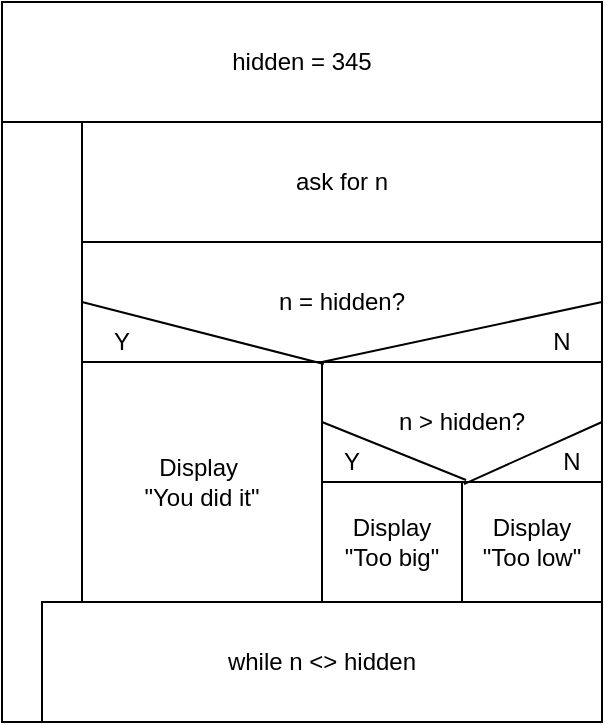 <mxfile version="12.0.2" type="device" pages="1"><diagram id="ut8r-NaOnmT9ifoB7mD7" name="Page-1"><mxGraphModel dx="768" dy="461" grid="1" gridSize="10" guides="1" tooltips="1" connect="1" arrows="1" fold="1" page="1" pageScale="1" pageWidth="827" pageHeight="1169" math="0" shadow="0"><root><mxCell id="0"/><mxCell id="1" parent="0"/><mxCell id="WLUSy4bg5YlTCsVLBaLP-1" value="hidden = 345" style="rounded=0;whiteSpace=wrap;html=1;" vertex="1" parent="1"><mxGeometry x="200" y="100" width="300" height="60" as="geometry"/></mxCell><mxCell id="WLUSy4bg5YlTCsVLBaLP-2" value="ask for n" style="rounded=0;whiteSpace=wrap;html=1;" vertex="1" parent="1"><mxGeometry x="240" y="160" width="260" height="60" as="geometry"/></mxCell><mxCell id="WLUSy4bg5YlTCsVLBaLP-3" value="n = hidden?" style="rounded=0;whiteSpace=wrap;html=1;" vertex="1" parent="1"><mxGeometry x="240" y="220" width="260" height="60" as="geometry"/></mxCell><mxCell id="WLUSy4bg5YlTCsVLBaLP-6" value="n &amp;gt; hidden?" style="rounded=0;whiteSpace=wrap;html=1;" vertex="1" parent="1"><mxGeometry x="360" y="280" width="140" height="60" as="geometry"/></mxCell><mxCell id="WLUSy4bg5YlTCsVLBaLP-7" value="Display&amp;nbsp;&lt;br&gt;&quot;You did it&quot;" style="rounded=0;whiteSpace=wrap;html=1;" vertex="1" parent="1"><mxGeometry x="240" y="280" width="120" height="120" as="geometry"/></mxCell><mxCell id="WLUSy4bg5YlTCsVLBaLP-8" value="Display&lt;br&gt;&quot;Too low&quot;&lt;br&gt;" style="rounded=0;whiteSpace=wrap;html=1;" vertex="1" parent="1"><mxGeometry x="430" y="340" width="70" height="60" as="geometry"/></mxCell><mxCell id="WLUSy4bg5YlTCsVLBaLP-9" value="Display&lt;br&gt;&quot;Too big&quot;" style="rounded=0;whiteSpace=wrap;html=1;" vertex="1" parent="1"><mxGeometry x="360" y="340" width="70" height="60" as="geometry"/></mxCell><mxCell id="WLUSy4bg5YlTCsVLBaLP-10" value="" style="endArrow=none;html=1;entryX=0;entryY=0.5;entryDx=0;entryDy=0;exitX=1.029;exitY=-0.017;exitDx=0;exitDy=0;exitPerimeter=0;" edge="1" parent="1" source="WLUSy4bg5YlTCsVLBaLP-9" target="WLUSy4bg5YlTCsVLBaLP-6"><mxGeometry width="50" height="50" relative="1" as="geometry"><mxPoint x="200" y="470" as="sourcePoint"/><mxPoint x="250" y="420" as="targetPoint"/></mxGeometry></mxCell><mxCell id="WLUSy4bg5YlTCsVLBaLP-11" value="" style="endArrow=none;html=1;entryX=0;entryY=0.5;entryDx=0;entryDy=0;exitX=0.465;exitY=1.017;exitDx=0;exitDy=0;exitPerimeter=0;" edge="1" parent="1" source="WLUSy4bg5YlTCsVLBaLP-3" target="WLUSy4bg5YlTCsVLBaLP-3"><mxGeometry width="50" height="50" relative="1" as="geometry"><mxPoint x="322.03" y="278.98" as="sourcePoint"/><mxPoint x="250" y="250" as="targetPoint"/></mxGeometry></mxCell><mxCell id="WLUSy4bg5YlTCsVLBaLP-12" value="" style="endArrow=none;html=1;entryX=1;entryY=0.5;entryDx=0;entryDy=0;" edge="1" parent="1" target="WLUSy4bg5YlTCsVLBaLP-3"><mxGeometry width="50" height="50" relative="1" as="geometry"><mxPoint x="360" y="280" as="sourcePoint"/><mxPoint x="250" y="260" as="targetPoint"/></mxGeometry></mxCell><mxCell id="WLUSy4bg5YlTCsVLBaLP-13" value="" style="endArrow=none;html=1;entryX=1;entryY=0.5;entryDx=0;entryDy=0;exitX=0.014;exitY=0.017;exitDx=0;exitDy=0;exitPerimeter=0;" edge="1" parent="1" source="WLUSy4bg5YlTCsVLBaLP-8" target="WLUSy4bg5YlTCsVLBaLP-6"><mxGeometry width="50" height="50" relative="1" as="geometry"><mxPoint x="442.03" y="348.98" as="sourcePoint"/><mxPoint x="370" y="320" as="targetPoint"/></mxGeometry></mxCell><mxCell id="WLUSy4bg5YlTCsVLBaLP-14" value="Y" style="text;html=1;strokeColor=none;fillColor=none;align=center;verticalAlign=middle;whiteSpace=wrap;rounded=0;" vertex="1" parent="1"><mxGeometry x="240" y="260" width="40" height="20" as="geometry"/></mxCell><mxCell id="WLUSy4bg5YlTCsVLBaLP-15" value="Y" style="text;html=1;strokeColor=none;fillColor=none;align=center;verticalAlign=middle;whiteSpace=wrap;rounded=0;" vertex="1" parent="1"><mxGeometry x="355" y="320" width="40" height="20" as="geometry"/></mxCell><mxCell id="WLUSy4bg5YlTCsVLBaLP-16" value="N" style="text;html=1;strokeColor=none;fillColor=none;align=center;verticalAlign=middle;whiteSpace=wrap;rounded=0;" vertex="1" parent="1"><mxGeometry x="460" y="260" width="40" height="20" as="geometry"/></mxCell><mxCell id="WLUSy4bg5YlTCsVLBaLP-17" value="N" style="text;html=1;strokeColor=none;fillColor=none;align=center;verticalAlign=middle;whiteSpace=wrap;rounded=0;" vertex="1" parent="1"><mxGeometry x="465" y="320" width="40" height="20" as="geometry"/></mxCell><mxCell id="WLUSy4bg5YlTCsVLBaLP-18" value="" style="rounded=0;whiteSpace=wrap;html=1;" vertex="1" parent="1"><mxGeometry x="200" y="160" width="40" height="300" as="geometry"/></mxCell><mxCell id="WLUSy4bg5YlTCsVLBaLP-19" value="while n &amp;lt;&amp;gt; hidden" style="rounded=0;whiteSpace=wrap;html=1;" vertex="1" parent="1"><mxGeometry x="220" y="400" width="280" height="60" as="geometry"/></mxCell></root></mxGraphModel></diagram></mxfile>
